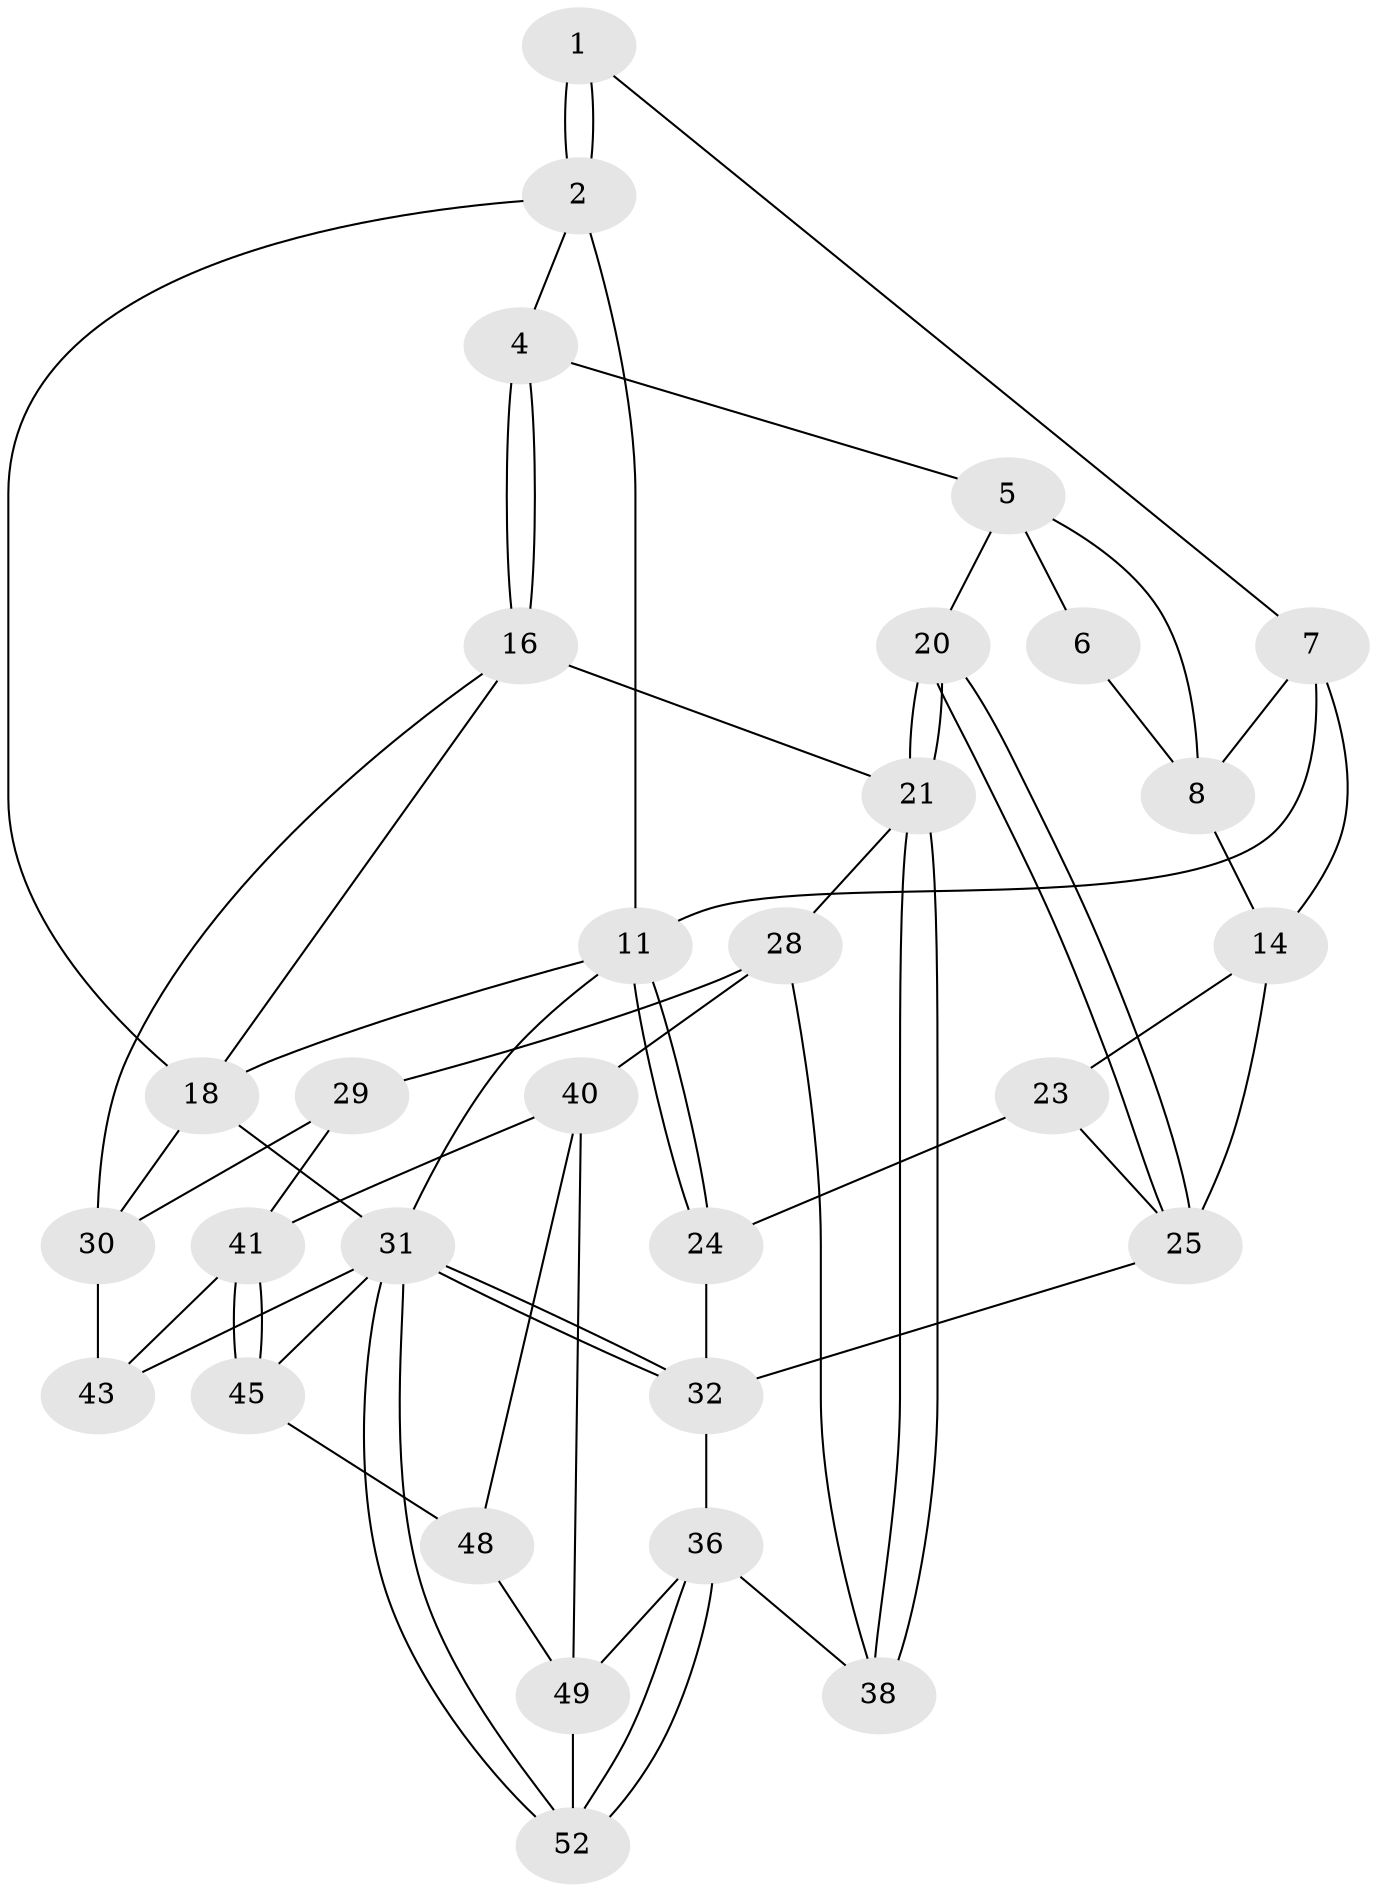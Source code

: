 // Generated by graph-tools (version 1.1) at 2025/24/03/03/25 07:24:34]
// undirected, 30 vertices, 65 edges
graph export_dot {
graph [start="1"]
  node [color=gray90,style=filled];
  1 [pos="+0.8296120579254211+0.09696526000140653"];
  2 [pos="+1+0",super="+3"];
  4 [pos="+0.43809348013443816+0.014518059915132551"];
  5 [pos="+0.5017974905994563+0.052070539175105734",super="+13"];
  6 [pos="+0.7036662468675426+0.12036401523238678"];
  7 [pos="+0.8411019394338225+0.18569795551328008",super="+10"];
  8 [pos="+0.7809325390946575+0.2537674291421724",super="+9"];
  11 [pos="+1+0",super="+12"];
  14 [pos="+0.8804593627520672+0.24899850879696578",super="+15"];
  16 [pos="+0.3416372388177607+0.18873194246255598",super="+17"];
  18 [pos="+0+0",super="+19"];
  20 [pos="+0.6587886244770444+0.4473425989272178"];
  21 [pos="+0.611335085656831+0.4742509512433573",super="+22"];
  23 [pos="+0.9556034133021234+0.2722332200710061",super="+26"];
  24 [pos="+1+0.22515848173897926",super="+33"];
  25 [pos="+0.8191700373125418+0.45316514247119427",super="+27"];
  28 [pos="+0.2588949599247473+0.484477791225536",super="+39"];
  29 [pos="+0.07035077466156886+0.5031441760057918"];
  30 [pos="+0+0.4110432136334265",super="+34"];
  31 [pos="+1+1",super="+44"];
  32 [pos="+1+0.7454684055086542",super="+35"];
  36 [pos="+0.732178250984584+0.8529608745453409",super="+37"];
  38 [pos="+0.5196708172548657+0.6943924773261525"];
  40 [pos="+0.37224408168903544+0.7005122292104656",super="+47"];
  41 [pos="+0.1620510465008742+0.7551368243864831",super="+42"];
  43 [pos="+0+0.8500234210947198"];
  45 [pos="+0.15923628183758967+0.8353075797426377",super="+46"];
  48 [pos="+0.2390613397558935+0.9536356958857903",super="+50"];
  49 [pos="+0.4166253355238095+0.9711342771289612",super="+51"];
  52 [pos="+0.743485010373104+1"];
  1 -- 2;
  1 -- 2;
  1 -- 7;
  2 -- 4;
  2 -- 11;
  2 -- 18;
  4 -- 5;
  4 -- 16;
  4 -- 16;
  5 -- 6;
  5 -- 20;
  5 -- 8;
  6 -- 8;
  7 -- 8;
  7 -- 11;
  7 -- 14;
  8 -- 14;
  11 -- 24;
  11 -- 24;
  11 -- 31;
  11 -- 18;
  14 -- 23;
  14 -- 25;
  16 -- 21;
  16 -- 18;
  16 -- 30;
  18 -- 30;
  18 -- 31;
  20 -- 21;
  20 -- 21;
  20 -- 25;
  20 -- 25;
  21 -- 38;
  21 -- 38;
  21 -- 28;
  23 -- 24 [weight=2];
  23 -- 25;
  24 -- 32;
  25 -- 32;
  28 -- 29;
  28 -- 40;
  28 -- 38;
  29 -- 30;
  29 -- 41;
  30 -- 43;
  31 -- 32;
  31 -- 32;
  31 -- 52;
  31 -- 52;
  31 -- 43;
  31 -- 45;
  32 -- 36;
  36 -- 52;
  36 -- 52;
  36 -- 49;
  36 -- 38;
  40 -- 41;
  40 -- 49;
  40 -- 48;
  41 -- 45;
  41 -- 45;
  41 -- 43;
  45 -- 48 [weight=2];
  48 -- 49;
  49 -- 52;
}
